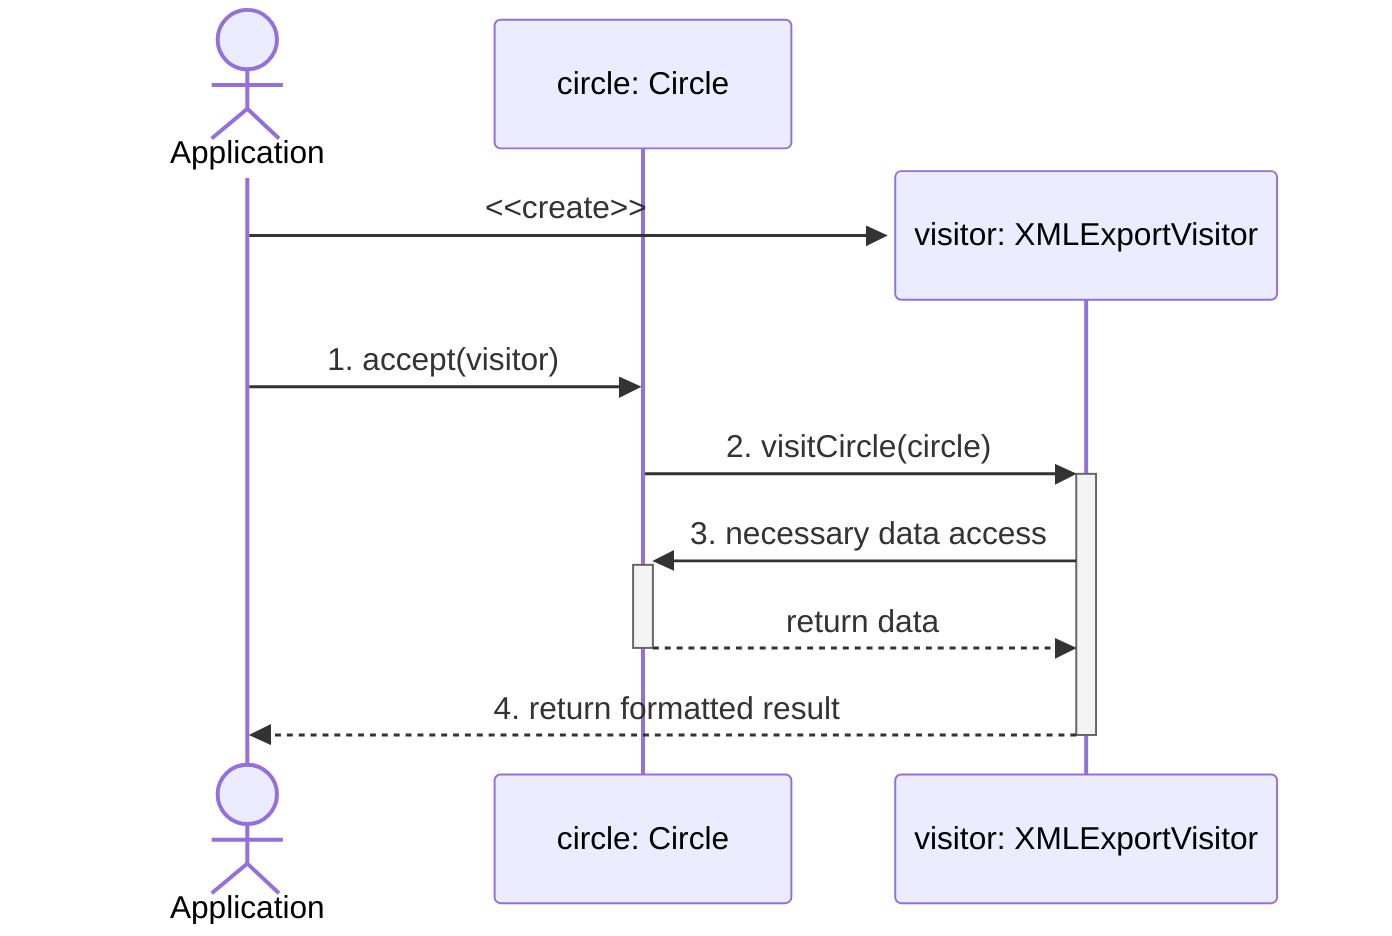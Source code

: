sequenceDiagram
actor A as Application
participant C as circle: Circle

create participant V as visitor: XMLExportVisitor
A->>V: <<create>>

A ->> C : 1. accept(visitor)
C ->>+ V : 2. visitCircle(circle)
V ->>+ C : 3. necessary data access
C -->>- V : return data
V -->>- A : 4. return formatted result